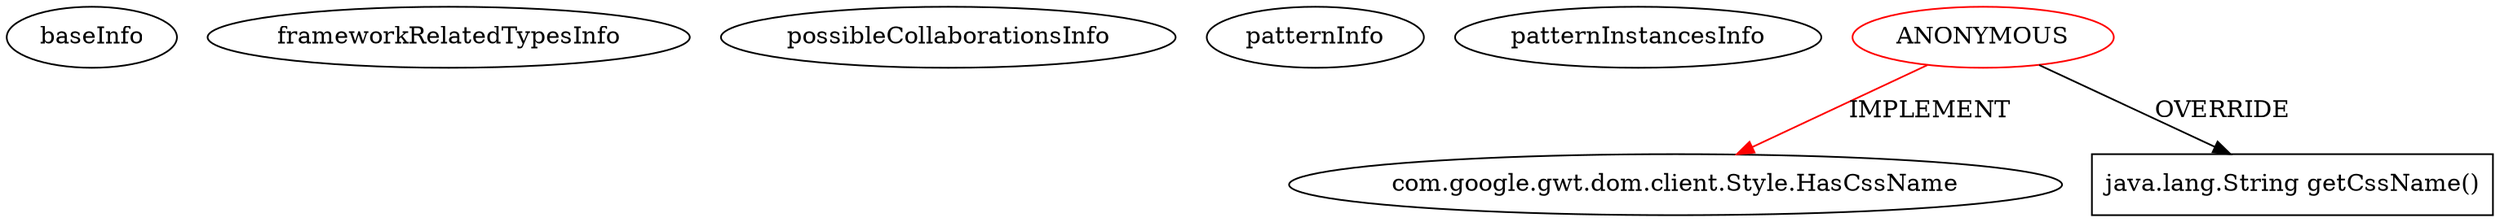 digraph {
baseInfo[graphId=167,category="pattern",isAnonymous=true,possibleRelation=false]
frameworkRelatedTypesInfo[0="com.google.gwt.dom.client.Style.HasCssName"]
possibleCollaborationsInfo[]
patternInfo[frequency=117.0,patternRootClient=0]
patternInstancesInfo[0="mguiral-GwtSvgLib~/mguiral-GwtSvgLib/GwtSvgLib-master/src/gwt/html5/svg/client/dom/PresentationStyle.java~LineJoin~3892",1="mguiral-GwtSvgLib~/mguiral-GwtSvgLib/GwtSvgLib-master/src/gwt/html5/svg/client/dom/PresentationStyle.java~ColorInterpolation~3868",2="mguiral-GwtSvgLib~/mguiral-GwtSvgLib/GwtSvgLib-master/src/gwt/html5/svg/client/dom/PresentationStyle.java~Rendering~3886",3="mguiral-GwtSvgLib~/mguiral-GwtSvgLib/GwtSvgLib-master/src/gwt/html5/svg/client/dom/constants/PathSeqTypes.java~PathSeqTypes~3934",4="mguiral-GwtSvgLib~/mguiral-GwtSvgLib/GwtSvgLib-master/src/gwt/html5/svg/client/dom/PresentationStyle.java~TextAnchor~3895",5="mguiral-GwtSvgLib~/mguiral-GwtSvgLib/GwtSvgLib-master/src/gwt/html5/svg/client/core/SVGPreserveAspectRatio.java~AlignmentType~3776",6="mguiral-GwtSvgLib~/mguiral-GwtSvgLib/GwtSvgLib-master/src/gwt/html5/svg/client/dom/PresentationStyle.java~AlignmentBaseLine~3841",7="mguiral-GwtSvgLib~/mguiral-GwtSvgLib/GwtSvgLib-master/src/gwt/html5/svg/client/dom/PresentationStyle.java~FillRule~3871",8="mguiral-GwtSvgLib~/mguiral-GwtSvgLib/GwtSvgLib-master/src/gwt/html5/svg/client/dom/constants/LengthAdjust.java~LengthAdjust~3960",9="mguiral-GwtSvgLib~/mguiral-GwtSvgLib/GwtSvgLib-master/src/gwt/html5/svg/client/dom/PresentationStyle.java~LineCap~3889",10="mguiral-GwtSvgLib~/mguiral-GwtSvgLib/GwtSvgLib-master/src/gwt/html5/svg/client/dom/PresentationStyle.java~BaseLineShift~3864",11="mguiral-GwtSvgLib~/mguiral-GwtSvgLib/GwtSvgLib-master/src/gwt/html5/svg/client/dom/PresentationStyle.java~DominantBaseline~3861",12="mguiral-GwtSvgLib~/mguiral-GwtSvgLib/GwtSvgLib-master/src/gwt/html5/svg/client/dom/constants/GradientUnits.java~GradientUnits~3952",13="mguiral-GwtSvgLib~/mguiral-GwtSvgLib/GwtSvgLib-master/src/gwt/html5/svg/client/dom/PresentationStyle.java~WritingMode~3899",14="mguiral-GwtSvgLib~/mguiral-GwtSvgLib/GwtSvgLib-master/src/gwt/html5/svg/client/dom/constants/SpreadMethod.java~SpreadMethod~3928",15="mguiral-GwtSvgLib~/mguiral-GwtSvgLib/GwtSvgLib-master/src/gwt/html5/svg/client/dom/PresentationStyle.java~PointerEvents~3880",16="mguiral-GwtSvgLib~/mguiral-GwtSvgLib/GwtSvgLib-master/src/gwt/html5/svg/client/dom/constants/FilterInput.java~FilterInput~3953",17="mguiral-GwtSvgLib~/mguiral-GwtSvgLib/GwtSvgLib-master/src/gwt/html5/svg/client/core/SVGPreserveAspectRatio.java~MeetOrSliceType~3779",18="mguiral-GwtSvgLib~/mguiral-GwtSvgLib/GwtSvgLib-master/src/gwt/html5/svg/client/dom/PresentationStyle.java~EnableBackground~3905",19="mguiral-GwtSvgLib~/mguiral-GwtSvgLib/GwtSvgLib-master/src/gwt/html5/svg/client/dom/PresentationStyle.java~UnicodeBidi~3896"]
1[label="com.google.gwt.dom.client.Style.HasCssName",vertexType="FRAMEWORK_INTERFACE_TYPE",isFrameworkType=false]
0[label="ANONYMOUS",vertexType="ROOT_ANONYMOUS_DECLARATION",isFrameworkType=false,color=red]
2[label="java.lang.String getCssName()",vertexType="OVERRIDING_METHOD_DECLARATION",isFrameworkType=false,shape=box]
0->1[label="IMPLEMENT",color=red]
0->2[label="OVERRIDE"]
}

